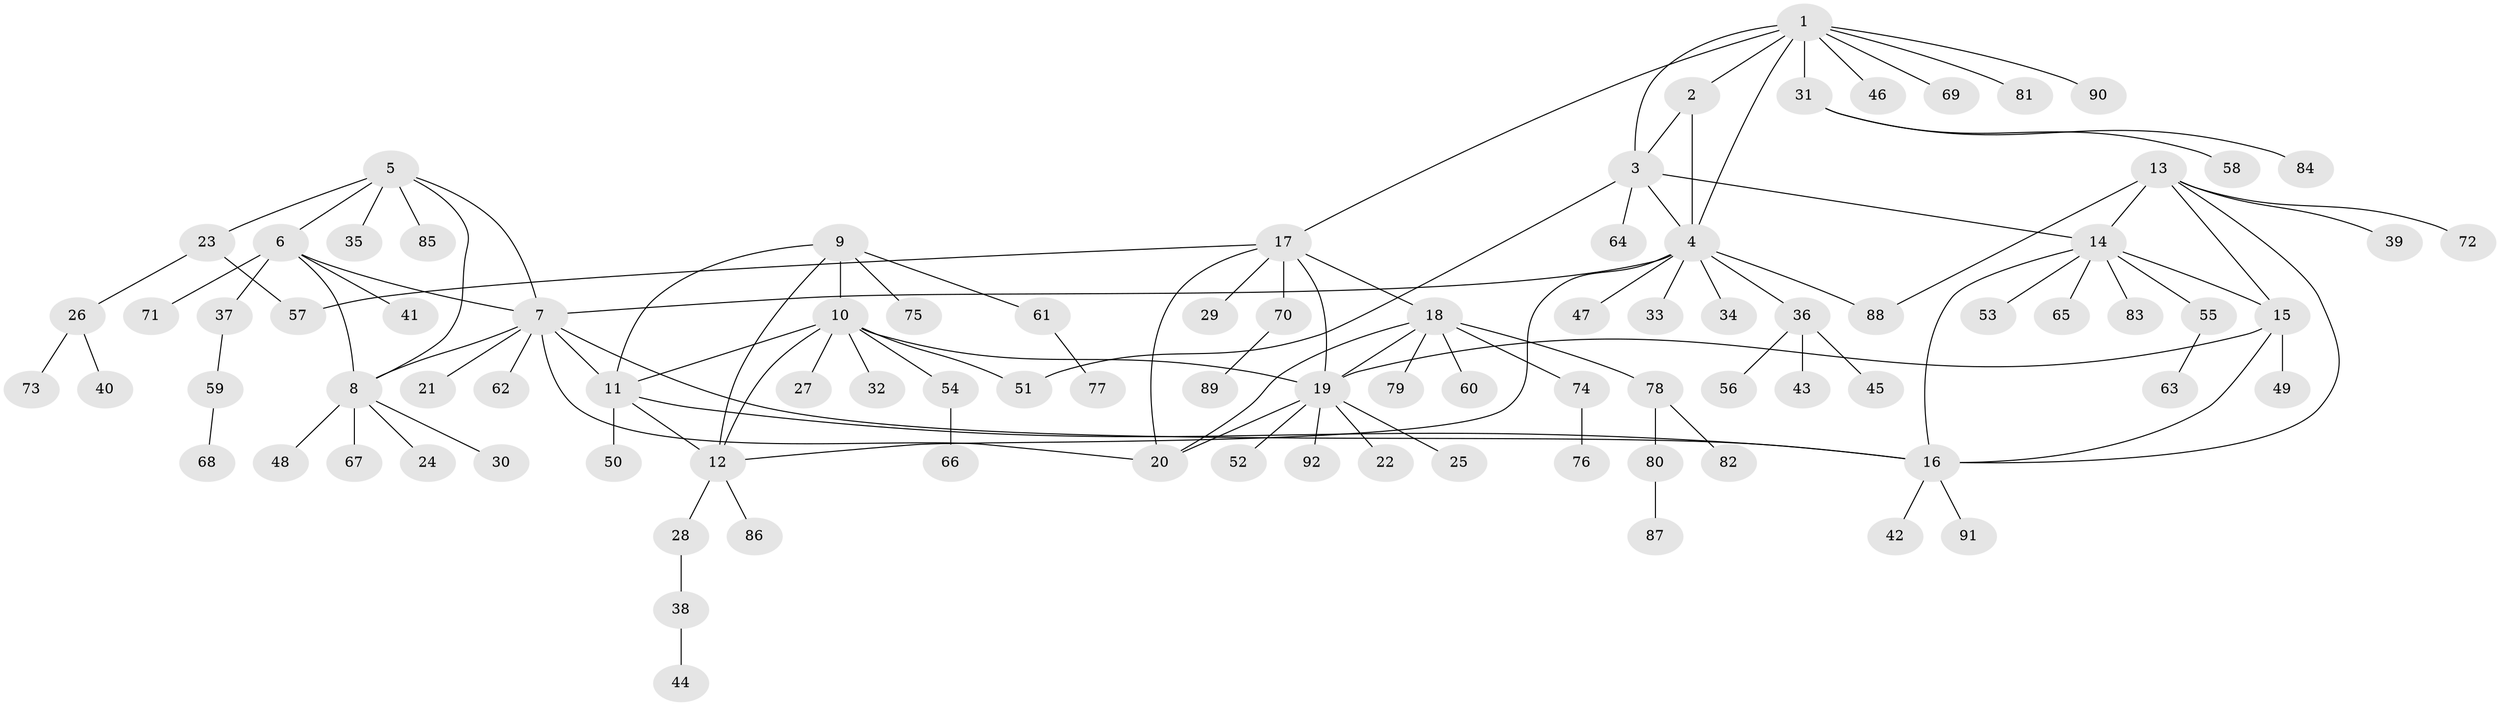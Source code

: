 // coarse degree distribution, {8: 0.043478260869565216, 3: 0.057971014492753624, 5: 0.014492753623188406, 9: 0.014492753623188406, 4: 0.057971014492753624, 11: 0.014492753623188406, 6: 0.07246376811594203, 7: 0.014492753623188406, 1: 0.5797101449275363, 2: 0.13043478260869565}
// Generated by graph-tools (version 1.1) at 2025/42/03/06/25 10:42:08]
// undirected, 92 vertices, 115 edges
graph export_dot {
graph [start="1"]
  node [color=gray90,style=filled];
  1;
  2;
  3;
  4;
  5;
  6;
  7;
  8;
  9;
  10;
  11;
  12;
  13;
  14;
  15;
  16;
  17;
  18;
  19;
  20;
  21;
  22;
  23;
  24;
  25;
  26;
  27;
  28;
  29;
  30;
  31;
  32;
  33;
  34;
  35;
  36;
  37;
  38;
  39;
  40;
  41;
  42;
  43;
  44;
  45;
  46;
  47;
  48;
  49;
  50;
  51;
  52;
  53;
  54;
  55;
  56;
  57;
  58;
  59;
  60;
  61;
  62;
  63;
  64;
  65;
  66;
  67;
  68;
  69;
  70;
  71;
  72;
  73;
  74;
  75;
  76;
  77;
  78;
  79;
  80;
  81;
  82;
  83;
  84;
  85;
  86;
  87;
  88;
  89;
  90;
  91;
  92;
  1 -- 2;
  1 -- 3;
  1 -- 4;
  1 -- 17;
  1 -- 31;
  1 -- 46;
  1 -- 69;
  1 -- 81;
  1 -- 90;
  2 -- 3;
  2 -- 4;
  3 -- 4;
  3 -- 14;
  3 -- 51;
  3 -- 64;
  4 -- 7;
  4 -- 12;
  4 -- 33;
  4 -- 34;
  4 -- 36;
  4 -- 47;
  4 -- 88;
  5 -- 6;
  5 -- 7;
  5 -- 8;
  5 -- 23;
  5 -- 35;
  5 -- 85;
  6 -- 7;
  6 -- 8;
  6 -- 37;
  6 -- 41;
  6 -- 71;
  7 -- 8;
  7 -- 11;
  7 -- 16;
  7 -- 20;
  7 -- 21;
  7 -- 62;
  8 -- 24;
  8 -- 30;
  8 -- 48;
  8 -- 67;
  9 -- 10;
  9 -- 11;
  9 -- 12;
  9 -- 61;
  9 -- 75;
  10 -- 11;
  10 -- 12;
  10 -- 19;
  10 -- 27;
  10 -- 32;
  10 -- 51;
  10 -- 54;
  11 -- 12;
  11 -- 16;
  11 -- 50;
  12 -- 28;
  12 -- 86;
  13 -- 14;
  13 -- 15;
  13 -- 16;
  13 -- 39;
  13 -- 72;
  13 -- 88;
  14 -- 15;
  14 -- 16;
  14 -- 53;
  14 -- 55;
  14 -- 65;
  14 -- 83;
  15 -- 16;
  15 -- 19;
  15 -- 49;
  16 -- 42;
  16 -- 91;
  17 -- 18;
  17 -- 19;
  17 -- 20;
  17 -- 29;
  17 -- 57;
  17 -- 70;
  18 -- 19;
  18 -- 20;
  18 -- 60;
  18 -- 74;
  18 -- 78;
  18 -- 79;
  19 -- 20;
  19 -- 22;
  19 -- 25;
  19 -- 52;
  19 -- 92;
  23 -- 26;
  23 -- 57;
  26 -- 40;
  26 -- 73;
  28 -- 38;
  31 -- 58;
  31 -- 84;
  36 -- 43;
  36 -- 45;
  36 -- 56;
  37 -- 59;
  38 -- 44;
  54 -- 66;
  55 -- 63;
  59 -- 68;
  61 -- 77;
  70 -- 89;
  74 -- 76;
  78 -- 80;
  78 -- 82;
  80 -- 87;
}

